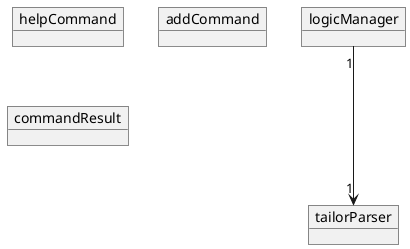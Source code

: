 @startuml
'https://plantuml.com/object-diagram

object logicManager
object tailorParser
object helpCommand
object addCommand
object commandResult

logicManager "1" ---> "1" tailorParser



@enduml
